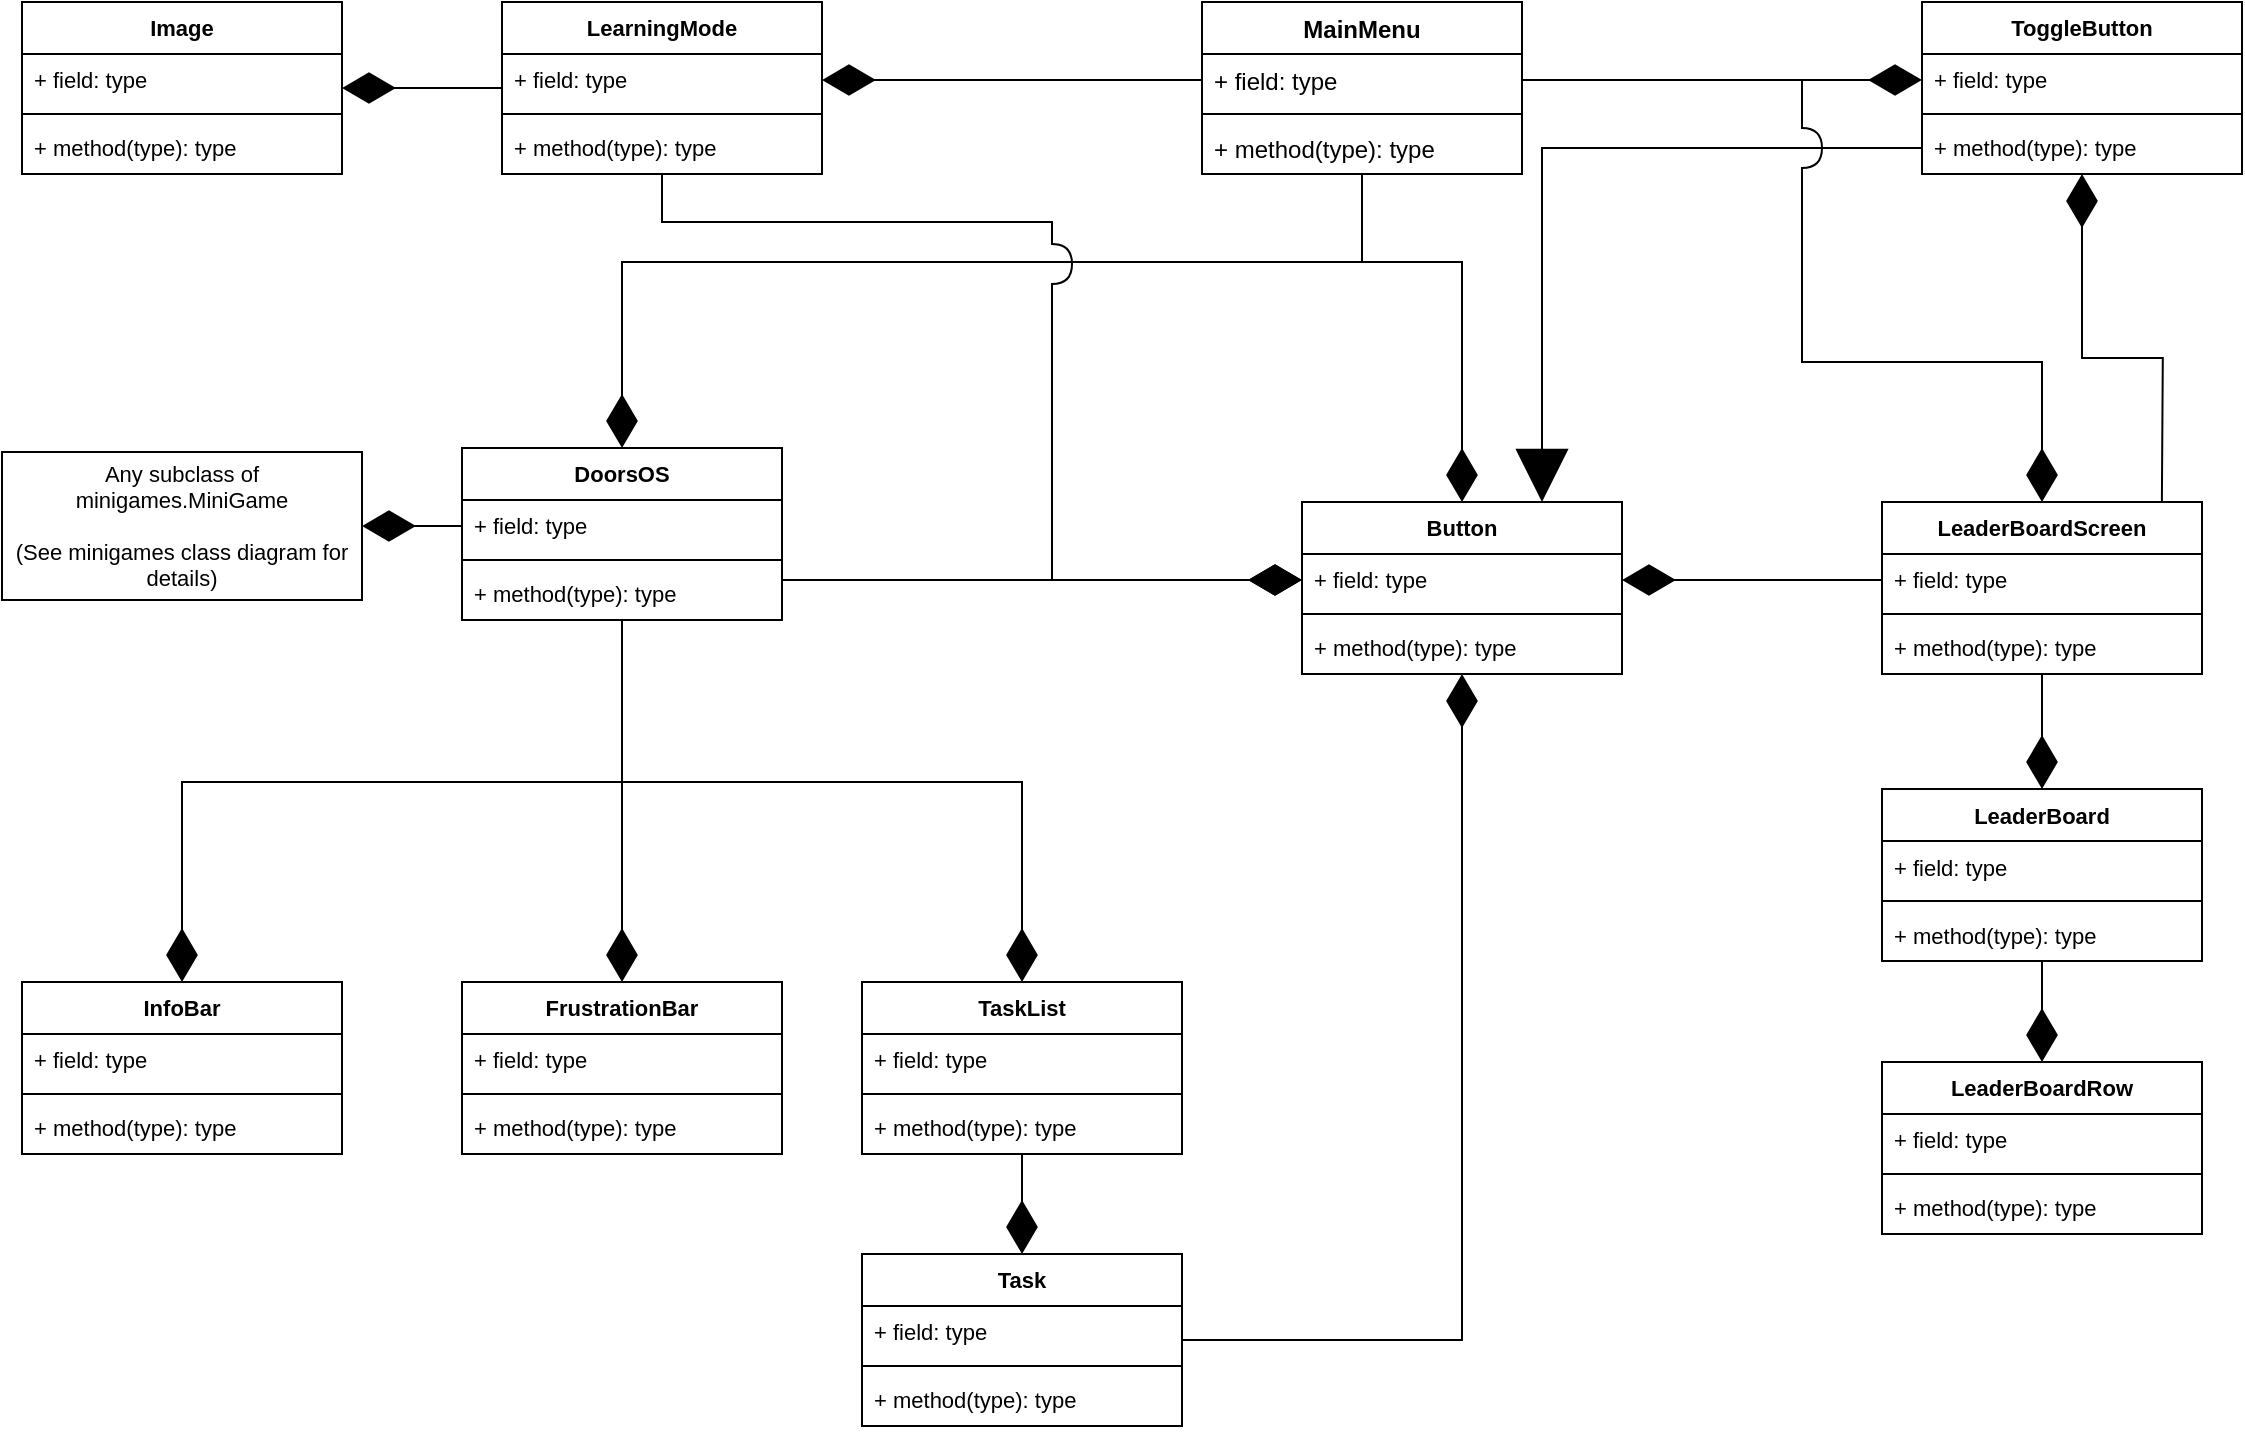 <mxfile version="22.1.9" type="onedrive">
  <diagram id="C5RBs43oDa-KdzZeNtuy" name="Page-1">
    <mxGraphModel grid="1" page="1" gridSize="10" guides="1" tooltips="1" connect="1" arrows="1" fold="1" pageScale="1" pageWidth="1169" pageHeight="827" math="0" shadow="0">
      <root>
        <mxCell id="WIyWlLk6GJQsqaUBKTNV-0" />
        <mxCell id="WIyWlLk6GJQsqaUBKTNV-1" parent="WIyWlLk6GJQsqaUBKTNV-0" />
        <mxCell id="tVtpj592pyamEEXmdhVW-80" style="edgeStyle=orthogonalEdgeStyle;shape=connector;rounded=0;orthogonalLoop=1;jettySize=auto;html=1;entryX=0.5;entryY=0;entryDx=0;entryDy=0;labelBackgroundColor=default;strokeColor=default;align=center;verticalAlign=middle;fontFamily=Helvetica;fontSize=11;fontColor=default;endArrow=diamondThin;endFill=1;endSize=24;" edge="1" parent="WIyWlLk6GJQsqaUBKTNV-1" source="tVtpj592pyamEEXmdhVW-0" target="tVtpj592pyamEEXmdhVW-54">
          <mxGeometry relative="1" as="geometry">
            <Array as="points">
              <mxPoint x="690" y="150" />
              <mxPoint x="740" y="150" />
            </Array>
          </mxGeometry>
        </mxCell>
        <mxCell id="tVtpj592pyamEEXmdhVW-0" value="MainMenu" style="swimlane;fontStyle=1;align=center;verticalAlign=top;childLayout=stackLayout;horizontal=1;startSize=26;horizontalStack=0;resizeParent=1;resizeParentMax=0;resizeLast=0;collapsible=1;marginBottom=0;whiteSpace=wrap;html=1;" vertex="1" parent="WIyWlLk6GJQsqaUBKTNV-1">
          <mxGeometry x="610" y="20" width="160" height="86" as="geometry" />
        </mxCell>
        <mxCell id="tVtpj592pyamEEXmdhVW-1" value="+ field: type&lt;br&gt;" style="text;strokeColor=none;fillColor=none;align=left;verticalAlign=top;spacingLeft=4;spacingRight=4;overflow=hidden;rotatable=0;points=[[0,0.5],[1,0.5]];portConstraint=eastwest;whiteSpace=wrap;html=1;" vertex="1" parent="tVtpj592pyamEEXmdhVW-0">
          <mxGeometry y="26" width="160" height="26" as="geometry" />
        </mxCell>
        <mxCell id="tVtpj592pyamEEXmdhVW-2" value="" style="line;strokeWidth=1;fillColor=none;align=left;verticalAlign=middle;spacingTop=-1;spacingLeft=3;spacingRight=3;rotatable=0;labelPosition=right;points=[];portConstraint=eastwest;strokeColor=inherit;" vertex="1" parent="tVtpj592pyamEEXmdhVW-0">
          <mxGeometry y="52" width="160" height="8" as="geometry" />
        </mxCell>
        <mxCell id="tVtpj592pyamEEXmdhVW-3" value="+ method(type): type" style="text;strokeColor=none;fillColor=none;align=left;verticalAlign=top;spacingLeft=4;spacingRight=4;overflow=hidden;rotatable=0;points=[[0,0.5],[1,0.5]];portConstraint=eastwest;whiteSpace=wrap;html=1;" vertex="1" parent="tVtpj592pyamEEXmdhVW-0">
          <mxGeometry y="60" width="160" height="26" as="geometry" />
        </mxCell>
        <mxCell id="tVtpj592pyamEEXmdhVW-75" style="edgeStyle=orthogonalEdgeStyle;shape=connector;rounded=0;orthogonalLoop=1;jettySize=auto;html=1;entryX=0.5;entryY=0;entryDx=0;entryDy=0;labelBackgroundColor=default;strokeColor=default;align=center;verticalAlign=middle;fontFamily=Helvetica;fontSize=11;fontColor=default;endArrow=diamondThin;endFill=1;endSize=24;" edge="1" parent="WIyWlLk6GJQsqaUBKTNV-1" source="tVtpj592pyamEEXmdhVW-10" target="tVtpj592pyamEEXmdhVW-16">
          <mxGeometry relative="1" as="geometry">
            <Array as="points">
              <mxPoint x="320" y="410" />
              <mxPoint x="100" y="410" />
            </Array>
          </mxGeometry>
        </mxCell>
        <mxCell id="tVtpj592pyamEEXmdhVW-76" style="edgeStyle=orthogonalEdgeStyle;shape=connector;rounded=0;orthogonalLoop=1;jettySize=auto;html=1;entryX=0.5;entryY=0;entryDx=0;entryDy=0;labelBackgroundColor=default;strokeColor=default;align=center;verticalAlign=middle;fontFamily=Helvetica;fontSize=11;fontColor=default;endArrow=diamondThin;endFill=1;endSize=24;" edge="1" parent="WIyWlLk6GJQsqaUBKTNV-1" source="tVtpj592pyamEEXmdhVW-10" target="tVtpj592pyamEEXmdhVW-20">
          <mxGeometry relative="1" as="geometry" />
        </mxCell>
        <mxCell id="tVtpj592pyamEEXmdhVW-77" style="edgeStyle=orthogonalEdgeStyle;shape=connector;rounded=0;orthogonalLoop=1;jettySize=auto;html=1;entryX=0.5;entryY=0;entryDx=0;entryDy=0;labelBackgroundColor=default;strokeColor=default;align=center;verticalAlign=middle;fontFamily=Helvetica;fontSize=11;fontColor=default;endArrow=diamondThin;endFill=1;endSize=24;" edge="1" parent="WIyWlLk6GJQsqaUBKTNV-1" source="tVtpj592pyamEEXmdhVW-10" target="tVtpj592pyamEEXmdhVW-24">
          <mxGeometry relative="1" as="geometry">
            <Array as="points">
              <mxPoint x="320" y="410" />
              <mxPoint x="520" y="410" />
            </Array>
          </mxGeometry>
        </mxCell>
        <mxCell id="tVtpj592pyamEEXmdhVW-10" value="DoorsOS" style="swimlane;fontStyle=1;align=center;verticalAlign=top;childLayout=stackLayout;horizontal=1;startSize=26;horizontalStack=0;resizeParent=1;resizeParentMax=0;resizeLast=0;collapsible=1;marginBottom=0;whiteSpace=wrap;html=1;fontFamily=Helvetica;fontSize=11;fontColor=default;" vertex="1" parent="WIyWlLk6GJQsqaUBKTNV-1">
          <mxGeometry x="240" y="243" width="160" height="86" as="geometry">
            <mxRectangle x="240" y="243" width="90" height="30" as="alternateBounds" />
          </mxGeometry>
        </mxCell>
        <mxCell id="tVtpj592pyamEEXmdhVW-11" value="+ field: type" style="text;strokeColor=none;fillColor=none;align=left;verticalAlign=top;spacingLeft=4;spacingRight=4;overflow=hidden;rotatable=0;points=[[0,0.5],[1,0.5]];portConstraint=eastwest;whiteSpace=wrap;html=1;fontSize=11;fontFamily=Helvetica;fontColor=default;" vertex="1" parent="tVtpj592pyamEEXmdhVW-10">
          <mxGeometry y="26" width="160" height="26" as="geometry" />
        </mxCell>
        <mxCell id="tVtpj592pyamEEXmdhVW-12" value="" style="line;strokeWidth=1;fillColor=none;align=left;verticalAlign=middle;spacingTop=-1;spacingLeft=3;spacingRight=3;rotatable=0;labelPosition=right;points=[];portConstraint=eastwest;strokeColor=inherit;fontFamily=Helvetica;fontSize=11;fontColor=default;" vertex="1" parent="tVtpj592pyamEEXmdhVW-10">
          <mxGeometry y="52" width="160" height="8" as="geometry" />
        </mxCell>
        <mxCell id="tVtpj592pyamEEXmdhVW-13" value="+ method(type): type" style="text;strokeColor=none;fillColor=none;align=left;verticalAlign=top;spacingLeft=4;spacingRight=4;overflow=hidden;rotatable=0;points=[[0,0.5],[1,0.5]];portConstraint=eastwest;whiteSpace=wrap;html=1;fontSize=11;fontFamily=Helvetica;fontColor=default;" vertex="1" parent="tVtpj592pyamEEXmdhVW-10">
          <mxGeometry y="60" width="160" height="26" as="geometry" />
        </mxCell>
        <mxCell id="tVtpj592pyamEEXmdhVW-16" value="InfoBar" style="swimlane;fontStyle=1;align=center;verticalAlign=top;childLayout=stackLayout;horizontal=1;startSize=26;horizontalStack=0;resizeParent=1;resizeParentMax=0;resizeLast=0;collapsible=1;marginBottom=0;whiteSpace=wrap;html=1;fontFamily=Helvetica;fontSize=11;fontColor=default;" vertex="1" parent="WIyWlLk6GJQsqaUBKTNV-1">
          <mxGeometry x="20" y="510" width="160" height="86" as="geometry" />
        </mxCell>
        <mxCell id="tVtpj592pyamEEXmdhVW-17" value="+ field: type" style="text;strokeColor=none;fillColor=none;align=left;verticalAlign=top;spacingLeft=4;spacingRight=4;overflow=hidden;rotatable=0;points=[[0,0.5],[1,0.5]];portConstraint=eastwest;whiteSpace=wrap;html=1;fontSize=11;fontFamily=Helvetica;fontColor=default;" vertex="1" parent="tVtpj592pyamEEXmdhVW-16">
          <mxGeometry y="26" width="160" height="26" as="geometry" />
        </mxCell>
        <mxCell id="tVtpj592pyamEEXmdhVW-18" value="" style="line;strokeWidth=1;fillColor=none;align=left;verticalAlign=middle;spacingTop=-1;spacingLeft=3;spacingRight=3;rotatable=0;labelPosition=right;points=[];portConstraint=eastwest;strokeColor=inherit;fontFamily=Helvetica;fontSize=11;fontColor=default;" vertex="1" parent="tVtpj592pyamEEXmdhVW-16">
          <mxGeometry y="52" width="160" height="8" as="geometry" />
        </mxCell>
        <mxCell id="tVtpj592pyamEEXmdhVW-19" value="+ method(type): type" style="text;strokeColor=none;fillColor=none;align=left;verticalAlign=top;spacingLeft=4;spacingRight=4;overflow=hidden;rotatable=0;points=[[0,0.5],[1,0.5]];portConstraint=eastwest;whiteSpace=wrap;html=1;fontSize=11;fontFamily=Helvetica;fontColor=default;" vertex="1" parent="tVtpj592pyamEEXmdhVW-16">
          <mxGeometry y="60" width="160" height="26" as="geometry" />
        </mxCell>
        <mxCell id="tVtpj592pyamEEXmdhVW-20" value="FrustrationBar" style="swimlane;fontStyle=1;align=center;verticalAlign=top;childLayout=stackLayout;horizontal=1;startSize=26;horizontalStack=0;resizeParent=1;resizeParentMax=0;resizeLast=0;collapsible=1;marginBottom=0;whiteSpace=wrap;html=1;fontFamily=Helvetica;fontSize=11;fontColor=default;" vertex="1" parent="WIyWlLk6GJQsqaUBKTNV-1">
          <mxGeometry x="240" y="510" width="160" height="86" as="geometry" />
        </mxCell>
        <mxCell id="tVtpj592pyamEEXmdhVW-21" value="+ field: type" style="text;strokeColor=none;fillColor=none;align=left;verticalAlign=top;spacingLeft=4;spacingRight=4;overflow=hidden;rotatable=0;points=[[0,0.5],[1,0.5]];portConstraint=eastwest;whiteSpace=wrap;html=1;fontSize=11;fontFamily=Helvetica;fontColor=default;" vertex="1" parent="tVtpj592pyamEEXmdhVW-20">
          <mxGeometry y="26" width="160" height="26" as="geometry" />
        </mxCell>
        <mxCell id="tVtpj592pyamEEXmdhVW-22" value="" style="line;strokeWidth=1;fillColor=none;align=left;verticalAlign=middle;spacingTop=-1;spacingLeft=3;spacingRight=3;rotatable=0;labelPosition=right;points=[];portConstraint=eastwest;strokeColor=inherit;fontFamily=Helvetica;fontSize=11;fontColor=default;" vertex="1" parent="tVtpj592pyamEEXmdhVW-20">
          <mxGeometry y="52" width="160" height="8" as="geometry" />
        </mxCell>
        <mxCell id="tVtpj592pyamEEXmdhVW-23" value="+ method(type): type" style="text;strokeColor=none;fillColor=none;align=left;verticalAlign=top;spacingLeft=4;spacingRight=4;overflow=hidden;rotatable=0;points=[[0,0.5],[1,0.5]];portConstraint=eastwest;whiteSpace=wrap;html=1;fontSize=11;fontFamily=Helvetica;fontColor=default;" vertex="1" parent="tVtpj592pyamEEXmdhVW-20">
          <mxGeometry y="60" width="160" height="26" as="geometry" />
        </mxCell>
        <mxCell id="tVtpj592pyamEEXmdhVW-78" style="edgeStyle=orthogonalEdgeStyle;shape=connector;rounded=0;orthogonalLoop=1;jettySize=auto;html=1;entryX=0.5;entryY=0;entryDx=0;entryDy=0;labelBackgroundColor=default;strokeColor=default;align=center;verticalAlign=middle;fontFamily=Helvetica;fontSize=11;fontColor=default;endArrow=diamondThin;endFill=1;endSize=24;" edge="1" parent="WIyWlLk6GJQsqaUBKTNV-1" source="tVtpj592pyamEEXmdhVW-24" target="tVtpj592pyamEEXmdhVW-28">
          <mxGeometry relative="1" as="geometry" />
        </mxCell>
        <mxCell id="tVtpj592pyamEEXmdhVW-24" value="TaskList" style="swimlane;fontStyle=1;align=center;verticalAlign=top;childLayout=stackLayout;horizontal=1;startSize=26;horizontalStack=0;resizeParent=1;resizeParentMax=0;resizeLast=0;collapsible=1;marginBottom=0;whiteSpace=wrap;html=1;fontFamily=Helvetica;fontSize=11;fontColor=default;" vertex="1" parent="WIyWlLk6GJQsqaUBKTNV-1">
          <mxGeometry x="440" y="510" width="160" height="86" as="geometry" />
        </mxCell>
        <mxCell id="tVtpj592pyamEEXmdhVW-25" value="+ field: type" style="text;strokeColor=none;fillColor=none;align=left;verticalAlign=top;spacingLeft=4;spacingRight=4;overflow=hidden;rotatable=0;points=[[0,0.5],[1,0.5]];portConstraint=eastwest;whiteSpace=wrap;html=1;fontSize=11;fontFamily=Helvetica;fontColor=default;" vertex="1" parent="tVtpj592pyamEEXmdhVW-24">
          <mxGeometry y="26" width="160" height="26" as="geometry" />
        </mxCell>
        <mxCell id="tVtpj592pyamEEXmdhVW-26" value="" style="line;strokeWidth=1;fillColor=none;align=left;verticalAlign=middle;spacingTop=-1;spacingLeft=3;spacingRight=3;rotatable=0;labelPosition=right;points=[];portConstraint=eastwest;strokeColor=inherit;fontFamily=Helvetica;fontSize=11;fontColor=default;" vertex="1" parent="tVtpj592pyamEEXmdhVW-24">
          <mxGeometry y="52" width="160" height="8" as="geometry" />
        </mxCell>
        <mxCell id="tVtpj592pyamEEXmdhVW-27" value="+ method(type): type" style="text;strokeColor=none;fillColor=none;align=left;verticalAlign=top;spacingLeft=4;spacingRight=4;overflow=hidden;rotatable=0;points=[[0,0.5],[1,0.5]];portConstraint=eastwest;whiteSpace=wrap;html=1;fontSize=11;fontFamily=Helvetica;fontColor=default;" vertex="1" parent="tVtpj592pyamEEXmdhVW-24">
          <mxGeometry y="60" width="160" height="26" as="geometry" />
        </mxCell>
        <mxCell id="tVtpj592pyamEEXmdhVW-79" style="edgeStyle=orthogonalEdgeStyle;shape=connector;rounded=0;orthogonalLoop=1;jettySize=auto;html=1;labelBackgroundColor=default;strokeColor=default;align=center;verticalAlign=middle;fontFamily=Helvetica;fontSize=11;fontColor=default;endArrow=diamondThin;endFill=1;endSize=24;" edge="1" parent="WIyWlLk6GJQsqaUBKTNV-1" source="tVtpj592pyamEEXmdhVW-28" target="tVtpj592pyamEEXmdhVW-54">
          <mxGeometry relative="1" as="geometry" />
        </mxCell>
        <mxCell id="tVtpj592pyamEEXmdhVW-28" value="Task" style="swimlane;fontStyle=1;align=center;verticalAlign=top;childLayout=stackLayout;horizontal=1;startSize=26;horizontalStack=0;resizeParent=1;resizeParentMax=0;resizeLast=0;collapsible=1;marginBottom=0;whiteSpace=wrap;html=1;fontFamily=Helvetica;fontSize=11;fontColor=default;" vertex="1" parent="WIyWlLk6GJQsqaUBKTNV-1">
          <mxGeometry x="440" y="646" width="160" height="86" as="geometry" />
        </mxCell>
        <mxCell id="tVtpj592pyamEEXmdhVW-29" value="+ field: type" style="text;strokeColor=none;fillColor=none;align=left;verticalAlign=top;spacingLeft=4;spacingRight=4;overflow=hidden;rotatable=0;points=[[0,0.5],[1,0.5]];portConstraint=eastwest;whiteSpace=wrap;html=1;fontSize=11;fontFamily=Helvetica;fontColor=default;" vertex="1" parent="tVtpj592pyamEEXmdhVW-28">
          <mxGeometry y="26" width="160" height="26" as="geometry" />
        </mxCell>
        <mxCell id="tVtpj592pyamEEXmdhVW-30" value="" style="line;strokeWidth=1;fillColor=none;align=left;verticalAlign=middle;spacingTop=-1;spacingLeft=3;spacingRight=3;rotatable=0;labelPosition=right;points=[];portConstraint=eastwest;strokeColor=inherit;fontFamily=Helvetica;fontSize=11;fontColor=default;" vertex="1" parent="tVtpj592pyamEEXmdhVW-28">
          <mxGeometry y="52" width="160" height="8" as="geometry" />
        </mxCell>
        <mxCell id="tVtpj592pyamEEXmdhVW-31" value="+ method(type): type" style="text;strokeColor=none;fillColor=none;align=left;verticalAlign=top;spacingLeft=4;spacingRight=4;overflow=hidden;rotatable=0;points=[[0,0.5],[1,0.5]];portConstraint=eastwest;whiteSpace=wrap;html=1;fontSize=11;fontFamily=Helvetica;fontColor=default;" vertex="1" parent="tVtpj592pyamEEXmdhVW-28">
          <mxGeometry y="60" width="160" height="26" as="geometry" />
        </mxCell>
        <mxCell id="tVtpj592pyamEEXmdhVW-91" style="edgeStyle=orthogonalEdgeStyle;shape=connector;rounded=0;orthogonalLoop=1;jettySize=auto;html=1;entryX=0;entryY=0.5;entryDx=0;entryDy=0;labelBackgroundColor=default;strokeColor=default;align=center;verticalAlign=middle;fontFamily=Helvetica;fontSize=11;fontColor=default;endArrow=diamondThin;endFill=1;endSize=24;" edge="1" parent="WIyWlLk6GJQsqaUBKTNV-1" source="tVtpj592pyamEEXmdhVW-32" target="tVtpj592pyamEEXmdhVW-55">
          <mxGeometry relative="1" as="geometry">
            <Array as="points">
              <mxPoint x="340" y="130" />
              <mxPoint x="535" y="130" />
              <mxPoint x="535" y="309" />
            </Array>
          </mxGeometry>
        </mxCell>
        <mxCell id="tVtpj592pyamEEXmdhVW-32" value="LearningMode" style="swimlane;fontStyle=1;align=center;verticalAlign=top;childLayout=stackLayout;horizontal=1;startSize=26;horizontalStack=0;resizeParent=1;resizeParentMax=0;resizeLast=0;collapsible=1;marginBottom=0;whiteSpace=wrap;html=1;fontFamily=Helvetica;fontSize=11;fontColor=default;" vertex="1" parent="WIyWlLk6GJQsqaUBKTNV-1">
          <mxGeometry x="260" y="20" width="160" height="86" as="geometry" />
        </mxCell>
        <mxCell id="tVtpj592pyamEEXmdhVW-33" value="+ field: type" style="text;strokeColor=none;fillColor=none;align=left;verticalAlign=top;spacingLeft=4;spacingRight=4;overflow=hidden;rotatable=0;points=[[0,0.5],[1,0.5]];portConstraint=eastwest;whiteSpace=wrap;html=1;fontSize=11;fontFamily=Helvetica;fontColor=default;" vertex="1" parent="tVtpj592pyamEEXmdhVW-32">
          <mxGeometry y="26" width="160" height="26" as="geometry" />
        </mxCell>
        <mxCell id="tVtpj592pyamEEXmdhVW-34" value="" style="line;strokeWidth=1;fillColor=none;align=left;verticalAlign=middle;spacingTop=-1;spacingLeft=3;spacingRight=3;rotatable=0;labelPosition=right;points=[];portConstraint=eastwest;strokeColor=inherit;fontFamily=Helvetica;fontSize=11;fontColor=default;" vertex="1" parent="tVtpj592pyamEEXmdhVW-32">
          <mxGeometry y="52" width="160" height="8" as="geometry" />
        </mxCell>
        <mxCell id="tVtpj592pyamEEXmdhVW-35" value="+ method(type): type" style="text;strokeColor=none;fillColor=none;align=left;verticalAlign=top;spacingLeft=4;spacingRight=4;overflow=hidden;rotatable=0;points=[[0,0.5],[1,0.5]];portConstraint=eastwest;whiteSpace=wrap;html=1;fontSize=11;fontFamily=Helvetica;fontColor=default;" vertex="1" parent="tVtpj592pyamEEXmdhVW-32">
          <mxGeometry y="60" width="160" height="26" as="geometry" />
        </mxCell>
        <mxCell id="tVtpj592pyamEEXmdhVW-40" value="Any subclass of minigames.MiniGame&lt;br&gt;&lt;br&gt;(See minigames class diagram for details)" style="html=1;dropTarget=0;whiteSpace=wrap;fontFamily=Helvetica;fontSize=11;fontColor=default;" vertex="1" parent="WIyWlLk6GJQsqaUBKTNV-1">
          <mxGeometry x="10" y="245" width="180" height="74" as="geometry" />
        </mxCell>
        <mxCell id="tVtpj592pyamEEXmdhVW-71" style="edgeStyle=orthogonalEdgeStyle;shape=connector;rounded=0;orthogonalLoop=1;jettySize=auto;html=1;entryX=0.5;entryY=0;entryDx=0;entryDy=0;labelBackgroundColor=default;strokeColor=default;align=center;verticalAlign=middle;fontFamily=Helvetica;fontSize=11;fontColor=default;endArrow=diamondThin;endFill=1;endSize=24;" edge="1" parent="WIyWlLk6GJQsqaUBKTNV-1" source="tVtpj592pyamEEXmdhVW-42" target="tVtpj592pyamEEXmdhVW-46">
          <mxGeometry relative="1" as="geometry" />
        </mxCell>
        <mxCell id="tVtpj592pyamEEXmdhVW-86" style="edgeStyle=orthogonalEdgeStyle;shape=connector;rounded=0;orthogonalLoop=1;jettySize=auto;html=1;exitX=0.75;exitY=0;exitDx=0;exitDy=0;labelBackgroundColor=default;strokeColor=default;align=center;verticalAlign=middle;fontFamily=Helvetica;fontSize=11;fontColor=default;endArrow=diamondThin;endFill=1;endSize=24;" edge="1" parent="WIyWlLk6GJQsqaUBKTNV-1" target="tVtpj592pyamEEXmdhVW-62">
          <mxGeometry relative="1" as="geometry">
            <mxPoint x="1089.94" y="270" as="sourcePoint" />
            <mxPoint x="1110" y="140" as="targetPoint" />
          </mxGeometry>
        </mxCell>
        <mxCell id="tVtpj592pyamEEXmdhVW-42" value="LeaderBoardScreen" style="swimlane;fontStyle=1;align=center;verticalAlign=top;childLayout=stackLayout;horizontal=1;startSize=26;horizontalStack=0;resizeParent=1;resizeParentMax=0;resizeLast=0;collapsible=1;marginBottom=0;whiteSpace=wrap;html=1;fontFamily=Helvetica;fontSize=11;fontColor=default;" vertex="1" parent="WIyWlLk6GJQsqaUBKTNV-1">
          <mxGeometry x="950" y="270" width="160" height="86" as="geometry" />
        </mxCell>
        <mxCell id="tVtpj592pyamEEXmdhVW-43" value="+ field: type" style="text;strokeColor=none;fillColor=none;align=left;verticalAlign=top;spacingLeft=4;spacingRight=4;overflow=hidden;rotatable=0;points=[[0,0.5],[1,0.5]];portConstraint=eastwest;whiteSpace=wrap;html=1;fontSize=11;fontFamily=Helvetica;fontColor=default;" vertex="1" parent="tVtpj592pyamEEXmdhVW-42">
          <mxGeometry y="26" width="160" height="26" as="geometry" />
        </mxCell>
        <mxCell id="tVtpj592pyamEEXmdhVW-44" value="" style="line;strokeWidth=1;fillColor=none;align=left;verticalAlign=middle;spacingTop=-1;spacingLeft=3;spacingRight=3;rotatable=0;labelPosition=right;points=[];portConstraint=eastwest;strokeColor=inherit;fontFamily=Helvetica;fontSize=11;fontColor=default;" vertex="1" parent="tVtpj592pyamEEXmdhVW-42">
          <mxGeometry y="52" width="160" height="8" as="geometry" />
        </mxCell>
        <mxCell id="tVtpj592pyamEEXmdhVW-45" value="+ method(type): type" style="text;strokeColor=none;fillColor=none;align=left;verticalAlign=top;spacingLeft=4;spacingRight=4;overflow=hidden;rotatable=0;points=[[0,0.5],[1,0.5]];portConstraint=eastwest;whiteSpace=wrap;html=1;fontSize=11;fontFamily=Helvetica;fontColor=default;" vertex="1" parent="tVtpj592pyamEEXmdhVW-42">
          <mxGeometry y="60" width="160" height="26" as="geometry" />
        </mxCell>
        <mxCell id="tVtpj592pyamEEXmdhVW-72" style="edgeStyle=orthogonalEdgeStyle;shape=connector;rounded=0;orthogonalLoop=1;jettySize=auto;html=1;entryX=0.5;entryY=0;entryDx=0;entryDy=0;labelBackgroundColor=default;strokeColor=default;align=center;verticalAlign=middle;fontFamily=Helvetica;fontSize=11;fontColor=default;endArrow=diamondThin;endFill=1;endSize=24;" edge="1" parent="WIyWlLk6GJQsqaUBKTNV-1" source="tVtpj592pyamEEXmdhVW-46" target="tVtpj592pyamEEXmdhVW-50">
          <mxGeometry relative="1" as="geometry" />
        </mxCell>
        <mxCell id="tVtpj592pyamEEXmdhVW-46" value="LeaderBoard" style="swimlane;fontStyle=1;align=center;verticalAlign=top;childLayout=stackLayout;horizontal=1;startSize=26;horizontalStack=0;resizeParent=1;resizeParentMax=0;resizeLast=0;collapsible=1;marginBottom=0;whiteSpace=wrap;html=1;fontFamily=Helvetica;fontSize=11;fontColor=default;" vertex="1" parent="WIyWlLk6GJQsqaUBKTNV-1">
          <mxGeometry x="950" y="413.5" width="160" height="86" as="geometry" />
        </mxCell>
        <mxCell id="tVtpj592pyamEEXmdhVW-47" value="+ field: type" style="text;strokeColor=none;fillColor=none;align=left;verticalAlign=top;spacingLeft=4;spacingRight=4;overflow=hidden;rotatable=0;points=[[0,0.5],[1,0.5]];portConstraint=eastwest;whiteSpace=wrap;html=1;fontSize=11;fontFamily=Helvetica;fontColor=default;" vertex="1" parent="tVtpj592pyamEEXmdhVW-46">
          <mxGeometry y="26" width="160" height="26" as="geometry" />
        </mxCell>
        <mxCell id="tVtpj592pyamEEXmdhVW-48" value="" style="line;strokeWidth=1;fillColor=none;align=left;verticalAlign=middle;spacingTop=-1;spacingLeft=3;spacingRight=3;rotatable=0;labelPosition=right;points=[];portConstraint=eastwest;strokeColor=inherit;fontFamily=Helvetica;fontSize=11;fontColor=default;" vertex="1" parent="tVtpj592pyamEEXmdhVW-46">
          <mxGeometry y="52" width="160" height="8" as="geometry" />
        </mxCell>
        <mxCell id="tVtpj592pyamEEXmdhVW-49" value="+ method(type): type" style="text;strokeColor=none;fillColor=none;align=left;verticalAlign=top;spacingLeft=4;spacingRight=4;overflow=hidden;rotatable=0;points=[[0,0.5],[1,0.5]];portConstraint=eastwest;whiteSpace=wrap;html=1;fontSize=11;fontFamily=Helvetica;fontColor=default;" vertex="1" parent="tVtpj592pyamEEXmdhVW-46">
          <mxGeometry y="60" width="160" height="26" as="geometry" />
        </mxCell>
        <mxCell id="tVtpj592pyamEEXmdhVW-50" value="LeaderBoardRow" style="swimlane;fontStyle=1;align=center;verticalAlign=top;childLayout=stackLayout;horizontal=1;startSize=26;horizontalStack=0;resizeParent=1;resizeParentMax=0;resizeLast=0;collapsible=1;marginBottom=0;whiteSpace=wrap;html=1;fontFamily=Helvetica;fontSize=11;fontColor=default;" vertex="1" parent="WIyWlLk6GJQsqaUBKTNV-1">
          <mxGeometry x="950" y="550" width="160" height="86" as="geometry" />
        </mxCell>
        <mxCell id="tVtpj592pyamEEXmdhVW-51" value="+ field: type" style="text;strokeColor=none;fillColor=none;align=left;verticalAlign=top;spacingLeft=4;spacingRight=4;overflow=hidden;rotatable=0;points=[[0,0.5],[1,0.5]];portConstraint=eastwest;whiteSpace=wrap;html=1;fontSize=11;fontFamily=Helvetica;fontColor=default;" vertex="1" parent="tVtpj592pyamEEXmdhVW-50">
          <mxGeometry y="26" width="160" height="26" as="geometry" />
        </mxCell>
        <mxCell id="tVtpj592pyamEEXmdhVW-52" value="" style="line;strokeWidth=1;fillColor=none;align=left;verticalAlign=middle;spacingTop=-1;spacingLeft=3;spacingRight=3;rotatable=0;labelPosition=right;points=[];portConstraint=eastwest;strokeColor=inherit;fontFamily=Helvetica;fontSize=11;fontColor=default;" vertex="1" parent="tVtpj592pyamEEXmdhVW-50">
          <mxGeometry y="52" width="160" height="8" as="geometry" />
        </mxCell>
        <mxCell id="tVtpj592pyamEEXmdhVW-53" value="+ method(type): type" style="text;strokeColor=none;fillColor=none;align=left;verticalAlign=top;spacingLeft=4;spacingRight=4;overflow=hidden;rotatable=0;points=[[0,0.5],[1,0.5]];portConstraint=eastwest;whiteSpace=wrap;html=1;fontSize=11;fontFamily=Helvetica;fontColor=default;" vertex="1" parent="tVtpj592pyamEEXmdhVW-50">
          <mxGeometry y="60" width="160" height="26" as="geometry" />
        </mxCell>
        <mxCell id="tVtpj592pyamEEXmdhVW-89" value="" style="rounded=0;whiteSpace=wrap;html=1;fontFamily=Helvetica;fontSize=11;fontColor=default;strokeColor=none;fillColor=default;" vertex="1" parent="WIyWlLk6GJQsqaUBKTNV-1">
          <mxGeometry x="534.5" y="141.5" width="1" height="19" as="geometry" />
        </mxCell>
        <mxCell id="tVtpj592pyamEEXmdhVW-54" value="Button" style="swimlane;fontStyle=1;align=center;verticalAlign=top;childLayout=stackLayout;horizontal=1;startSize=26;horizontalStack=0;resizeParent=1;resizeParentMax=0;resizeLast=0;collapsible=1;marginBottom=0;whiteSpace=wrap;html=1;fontFamily=Helvetica;fontSize=11;fontColor=default;" vertex="1" parent="WIyWlLk6GJQsqaUBKTNV-1">
          <mxGeometry x="660" y="270" width="160" height="86" as="geometry" />
        </mxCell>
        <mxCell id="tVtpj592pyamEEXmdhVW-55" value="+ field: type" style="text;strokeColor=none;fillColor=none;align=left;verticalAlign=top;spacingLeft=4;spacingRight=4;overflow=hidden;rotatable=0;points=[[0,0.5],[1,0.5]];portConstraint=eastwest;whiteSpace=wrap;html=1;fontSize=11;fontFamily=Helvetica;fontColor=default;" vertex="1" parent="tVtpj592pyamEEXmdhVW-54">
          <mxGeometry y="26" width="160" height="26" as="geometry" />
        </mxCell>
        <mxCell id="tVtpj592pyamEEXmdhVW-56" value="" style="line;strokeWidth=1;fillColor=none;align=left;verticalAlign=middle;spacingTop=-1;spacingLeft=3;spacingRight=3;rotatable=0;labelPosition=right;points=[];portConstraint=eastwest;strokeColor=inherit;fontFamily=Helvetica;fontSize=11;fontColor=default;" vertex="1" parent="tVtpj592pyamEEXmdhVW-54">
          <mxGeometry y="52" width="160" height="8" as="geometry" />
        </mxCell>
        <mxCell id="tVtpj592pyamEEXmdhVW-57" value="+ method(type): type" style="text;strokeColor=none;fillColor=none;align=left;verticalAlign=top;spacingLeft=4;spacingRight=4;overflow=hidden;rotatable=0;points=[[0,0.5],[1,0.5]];portConstraint=eastwest;whiteSpace=wrap;html=1;fontSize=11;fontFamily=Helvetica;fontColor=default;" vertex="1" parent="tVtpj592pyamEEXmdhVW-54">
          <mxGeometry y="60" width="160" height="26" as="geometry" />
        </mxCell>
        <mxCell id="tVtpj592pyamEEXmdhVW-58" value="Image" style="swimlane;fontStyle=1;align=center;verticalAlign=top;childLayout=stackLayout;horizontal=1;startSize=26;horizontalStack=0;resizeParent=1;resizeParentMax=0;resizeLast=0;collapsible=1;marginBottom=0;whiteSpace=wrap;html=1;fontFamily=Helvetica;fontSize=11;fontColor=default;" vertex="1" parent="WIyWlLk6GJQsqaUBKTNV-1">
          <mxGeometry x="20" y="20" width="160" height="86" as="geometry" />
        </mxCell>
        <mxCell id="tVtpj592pyamEEXmdhVW-59" value="+ field: type" style="text;strokeColor=none;fillColor=none;align=left;verticalAlign=top;spacingLeft=4;spacingRight=4;overflow=hidden;rotatable=0;points=[[0,0.5],[1,0.5]];portConstraint=eastwest;whiteSpace=wrap;html=1;fontSize=11;fontFamily=Helvetica;fontColor=default;" vertex="1" parent="tVtpj592pyamEEXmdhVW-58">
          <mxGeometry y="26" width="160" height="26" as="geometry" />
        </mxCell>
        <mxCell id="tVtpj592pyamEEXmdhVW-60" value="" style="line;strokeWidth=1;fillColor=none;align=left;verticalAlign=middle;spacingTop=-1;spacingLeft=3;spacingRight=3;rotatable=0;labelPosition=right;points=[];portConstraint=eastwest;strokeColor=inherit;fontFamily=Helvetica;fontSize=11;fontColor=default;" vertex="1" parent="tVtpj592pyamEEXmdhVW-58">
          <mxGeometry y="52" width="160" height="8" as="geometry" />
        </mxCell>
        <mxCell id="tVtpj592pyamEEXmdhVW-61" value="+ method(type): type" style="text;strokeColor=none;fillColor=none;align=left;verticalAlign=top;spacingLeft=4;spacingRight=4;overflow=hidden;rotatable=0;points=[[0,0.5],[1,0.5]];portConstraint=eastwest;whiteSpace=wrap;html=1;fontSize=11;fontFamily=Helvetica;fontColor=default;" vertex="1" parent="tVtpj592pyamEEXmdhVW-58">
          <mxGeometry y="60" width="160" height="26" as="geometry" />
        </mxCell>
        <mxCell id="tVtpj592pyamEEXmdhVW-62" value="ToggleButton" style="swimlane;fontStyle=1;align=center;verticalAlign=top;childLayout=stackLayout;horizontal=1;startSize=26;horizontalStack=0;resizeParent=1;resizeParentMax=0;resizeLast=0;collapsible=1;marginBottom=0;whiteSpace=wrap;html=1;fontFamily=Helvetica;fontSize=11;fontColor=default;" vertex="1" parent="WIyWlLk6GJQsqaUBKTNV-1">
          <mxGeometry x="970" y="20" width="160" height="86" as="geometry" />
        </mxCell>
        <mxCell id="tVtpj592pyamEEXmdhVW-63" value="+ field: type" style="text;strokeColor=none;fillColor=none;align=left;verticalAlign=top;spacingLeft=4;spacingRight=4;overflow=hidden;rotatable=0;points=[[0,0.5],[1,0.5]];portConstraint=eastwest;whiteSpace=wrap;html=1;fontSize=11;fontFamily=Helvetica;fontColor=default;" vertex="1" parent="tVtpj592pyamEEXmdhVW-62">
          <mxGeometry y="26" width="160" height="26" as="geometry" />
        </mxCell>
        <mxCell id="tVtpj592pyamEEXmdhVW-64" value="" style="line;strokeWidth=1;fillColor=none;align=left;verticalAlign=middle;spacingTop=-1;spacingLeft=3;spacingRight=3;rotatable=0;labelPosition=right;points=[];portConstraint=eastwest;strokeColor=inherit;fontFamily=Helvetica;fontSize=11;fontColor=default;" vertex="1" parent="tVtpj592pyamEEXmdhVW-62">
          <mxGeometry y="52" width="160" height="8" as="geometry" />
        </mxCell>
        <mxCell id="tVtpj592pyamEEXmdhVW-65" value="+ method(type): type" style="text;strokeColor=none;fillColor=none;align=left;verticalAlign=top;spacingLeft=4;spacingRight=4;overflow=hidden;rotatable=0;points=[[0,0.5],[1,0.5]];portConstraint=eastwest;whiteSpace=wrap;html=1;fontSize=11;fontFamily=Helvetica;fontColor=default;" vertex="1" parent="tVtpj592pyamEEXmdhVW-62">
          <mxGeometry y="60" width="160" height="26" as="geometry" />
        </mxCell>
        <mxCell id="tVtpj592pyamEEXmdhVW-66" value="" style="endArrow=diamondThin;endFill=1;endSize=24;html=1;rounded=0;labelBackgroundColor=default;strokeColor=default;align=center;verticalAlign=middle;fontFamily=Helvetica;fontSize=11;fontColor=default;shape=connector;edgeStyle=orthogonalEdgeStyle;entryX=1;entryY=0.5;entryDx=0;entryDy=0;exitX=0;exitY=0.5;exitDx=0;exitDy=0;" edge="1" parent="WIyWlLk6GJQsqaUBKTNV-1" source="tVtpj592pyamEEXmdhVW-32" target="tVtpj592pyamEEXmdhVW-58">
          <mxGeometry width="160" relative="1" as="geometry">
            <mxPoint x="220" y="140" as="sourcePoint" />
            <mxPoint x="690" y="380" as="targetPoint" />
          </mxGeometry>
        </mxCell>
        <mxCell id="tVtpj592pyamEEXmdhVW-69" value="" style="endArrow=diamondThin;endFill=1;endSize=24;html=1;rounded=0;labelBackgroundColor=default;strokeColor=default;align=center;verticalAlign=middle;fontFamily=Helvetica;fontSize=11;fontColor=default;shape=connector;edgeStyle=orthogonalEdgeStyle;exitX=0;exitY=0.5;exitDx=0;exitDy=0;entryX=1;entryY=0.5;entryDx=0;entryDy=0;" edge="1" parent="WIyWlLk6GJQsqaUBKTNV-1" source="tVtpj592pyamEEXmdhVW-1" target="tVtpj592pyamEEXmdhVW-33">
          <mxGeometry width="160" relative="1" as="geometry">
            <mxPoint x="530" y="150" as="sourcePoint" />
            <mxPoint x="690" y="150" as="targetPoint" />
          </mxGeometry>
        </mxCell>
        <mxCell id="tVtpj592pyamEEXmdhVW-70" style="edgeStyle=orthogonalEdgeStyle;shape=connector;rounded=0;orthogonalLoop=1;jettySize=auto;html=1;exitX=1;exitY=0.5;exitDx=0;exitDy=0;entryX=0.5;entryY=0;entryDx=0;entryDy=0;labelBackgroundColor=default;strokeColor=default;align=center;verticalAlign=middle;fontFamily=Helvetica;fontSize=11;fontColor=default;endArrow=diamondThin;endFill=1;endSize=24;" edge="1" parent="WIyWlLk6GJQsqaUBKTNV-1" source="tVtpj592pyamEEXmdhVW-1" target="tVtpj592pyamEEXmdhVW-42">
          <mxGeometry relative="1" as="geometry">
            <Array as="points">
              <mxPoint x="910" y="59" />
              <mxPoint x="910" y="200" />
              <mxPoint x="1030" y="200" />
            </Array>
          </mxGeometry>
        </mxCell>
        <mxCell id="tVtpj592pyamEEXmdhVW-74" style="edgeStyle=orthogonalEdgeStyle;shape=connector;rounded=0;orthogonalLoop=1;jettySize=auto;html=1;entryX=1;entryY=0.5;entryDx=0;entryDy=0;labelBackgroundColor=default;strokeColor=default;align=center;verticalAlign=middle;fontFamily=Helvetica;fontSize=11;fontColor=default;endArrow=diamondThin;endFill=1;endSize=24;" edge="1" parent="WIyWlLk6GJQsqaUBKTNV-1" source="tVtpj592pyamEEXmdhVW-11" target="tVtpj592pyamEEXmdhVW-40">
          <mxGeometry relative="1" as="geometry" />
        </mxCell>
        <mxCell id="tVtpj592pyamEEXmdhVW-84" style="edgeStyle=orthogonalEdgeStyle;shape=connector;rounded=0;orthogonalLoop=1;jettySize=auto;html=1;entryX=1;entryY=0.5;entryDx=0;entryDy=0;labelBackgroundColor=default;strokeColor=default;align=center;verticalAlign=middle;fontFamily=Helvetica;fontSize=11;fontColor=default;endArrow=diamondThin;endFill=1;endSize=24;" edge="1" parent="WIyWlLk6GJQsqaUBKTNV-1" source="tVtpj592pyamEEXmdhVW-43" target="tVtpj592pyamEEXmdhVW-55">
          <mxGeometry relative="1" as="geometry" />
        </mxCell>
        <mxCell id="tVtpj592pyamEEXmdhVW-85" style="edgeStyle=orthogonalEdgeStyle;shape=connector;rounded=0;orthogonalLoop=1;jettySize=auto;html=1;entryX=0;entryY=0.5;entryDx=0;entryDy=0;labelBackgroundColor=default;strokeColor=default;align=center;verticalAlign=middle;fontFamily=Helvetica;fontSize=11;fontColor=default;endArrow=diamondThin;endFill=1;endSize=24;" edge="1" parent="WIyWlLk6GJQsqaUBKTNV-1" source="tVtpj592pyamEEXmdhVW-1" target="tVtpj592pyamEEXmdhVW-63">
          <mxGeometry relative="1" as="geometry" />
        </mxCell>
        <mxCell id="tVtpj592pyamEEXmdhVW-88" value="" style="shape=requiredInterface;html=1;verticalLabelPosition=bottom;sketch=0;fontFamily=Helvetica;fontSize=11;fontColor=default;" vertex="1" parent="WIyWlLk6GJQsqaUBKTNV-1">
          <mxGeometry x="535" y="141" width="10" height="20" as="geometry" />
        </mxCell>
        <mxCell id="tVtpj592pyamEEXmdhVW-73" style="edgeStyle=orthogonalEdgeStyle;shape=connector;rounded=0;orthogonalLoop=1;jettySize=auto;html=1;entryX=0.5;entryY=0;entryDx=0;entryDy=0;labelBackgroundColor=default;strokeColor=default;align=center;verticalAlign=middle;fontFamily=Helvetica;fontSize=11;fontColor=default;endArrow=diamondThin;endFill=1;endSize=24;" edge="1" parent="WIyWlLk6GJQsqaUBKTNV-1" source="tVtpj592pyamEEXmdhVW-0" target="tVtpj592pyamEEXmdhVW-10">
          <mxGeometry relative="1" as="geometry">
            <Array as="points">
              <mxPoint x="690" y="150" />
              <mxPoint x="320" y="150" />
            </Array>
          </mxGeometry>
        </mxCell>
        <mxCell id="tVtpj592pyamEEXmdhVW-92" style="edgeStyle=orthogonalEdgeStyle;shape=connector;rounded=0;orthogonalLoop=1;jettySize=auto;html=1;entryX=0;entryY=0.5;entryDx=0;entryDy=0;labelBackgroundColor=default;strokeColor=default;align=center;verticalAlign=middle;fontFamily=Helvetica;fontSize=11;fontColor=default;endArrow=diamondThin;endFill=1;endSize=24;" edge="1" parent="WIyWlLk6GJQsqaUBKTNV-1" source="tVtpj592pyamEEXmdhVW-11" target="tVtpj592pyamEEXmdhVW-55">
          <mxGeometry relative="1" as="geometry">
            <Array as="points">
              <mxPoint x="400" y="309" />
            </Array>
          </mxGeometry>
        </mxCell>
        <mxCell id="tVtpj592pyamEEXmdhVW-93" value="" style="rounded=0;whiteSpace=wrap;html=1;fontFamily=Helvetica;fontSize=11;fontColor=default;strokeColor=none;fillColor=default;" vertex="1" parent="WIyWlLk6GJQsqaUBKTNV-1">
          <mxGeometry x="909.5" y="83.5" width="1" height="19" as="geometry" />
        </mxCell>
        <mxCell id="tVtpj592pyamEEXmdhVW-95" value="" style="shape=requiredInterface;html=1;verticalLabelPosition=bottom;sketch=0;fontFamily=Helvetica;fontSize=11;fontColor=default;" vertex="1" parent="WIyWlLk6GJQsqaUBKTNV-1">
          <mxGeometry x="910" y="83" width="10" height="20" as="geometry" />
        </mxCell>
        <mxCell id="tVtpj592pyamEEXmdhVW-87" style="edgeStyle=orthogonalEdgeStyle;shape=connector;rounded=0;orthogonalLoop=1;jettySize=auto;html=1;exitX=0;exitY=0.5;exitDx=0;exitDy=0;entryX=0.75;entryY=0;entryDx=0;entryDy=0;labelBackgroundColor=default;strokeColor=default;align=center;verticalAlign=middle;fontFamily=Helvetica;fontSize=11;fontColor=default;endArrow=block;endFill=1;endSize=24;" edge="1" parent="WIyWlLk6GJQsqaUBKTNV-1" source="tVtpj592pyamEEXmdhVW-65" target="tVtpj592pyamEEXmdhVW-54">
          <mxGeometry relative="1" as="geometry" />
        </mxCell>
      </root>
    </mxGraphModel>
  </diagram>
</mxfile>
